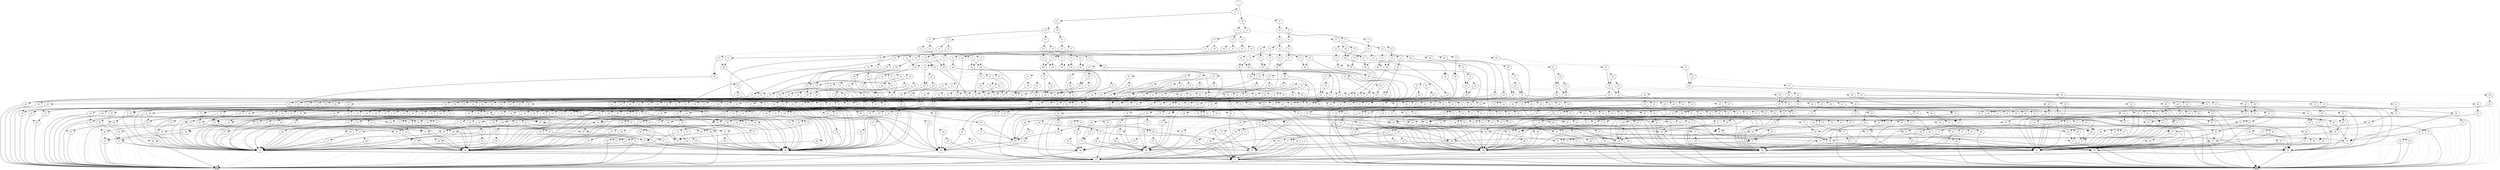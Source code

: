 digraph G {
0 [shape=box, label="0", style=filled, shape=box, height=0.3, width=0.3];
1 [shape=box, label="1", style=filled, shape=box, height=0.3, width=0.3];
24899 [label="7"];
24899 -> 24835 [style=dotted];
24899 -> 24898 [style=filled];
24835 [label="8"];
24835 -> 24718 [style=dotted];
24835 -> 24834 [style=filled];
24718 [label="9"];
24718 -> 24697 [style=dotted];
24718 -> 24717 [style=filled];
24697 [label="10"];
24697 -> 24649 [style=dotted];
24697 -> 24696 [style=filled];
24649 [label="11"];
24649 -> 24625 [style=dotted];
24649 -> 24648 [style=filled];
24625 [label="12"];
24625 -> 24613 [style=dotted];
24625 -> 24624 [style=filled];
24613 [label="13"];
24613 -> 24607 [style=dotted];
24613 -> 24612 [style=filled];
24607 [label="20"];
24607 -> 24606 [style=dotted];
24607 -> 24600 [style=filled];
24606 [label="21"];
24606 -> 24605 [style=dotted];
24606 -> 24604 [style=filled];
24605 [label="22"];
24605 -> 24600 [style=dotted];
24605 -> 24604 [style=filled];
24600 [label="23"];
24600 -> 14770 [style=dotted];
24600 -> 16323 [style=filled];
14770 [label="24"];
14770 -> 14769 [style=dotted];
14770 -> 7104 [style=filled];
14769 [label="25"];
14769 -> 14768 [style=dotted];
14769 -> 7104 [style=filled];
14768 [label="26"];
14768 -> 14767 [style=dotted];
14768 -> 7104 [style=filled];
14767 [label="27"];
14767 -> 14693 [style=dotted];
14767 -> 7104 [style=filled];
14693 [label="28"];
14693 -> 0 [style=dotted];
14693 -> 7104 [style=filled];
7104 [label="36"];
7104 -> 0 [style=dotted];
7104 -> 77 [style=filled];
77 [label="37"];
77 -> 1 [style=dotted];
77 -> 0 [style=filled];
16323 [label="24"];
16323 -> 16322 [style=dotted];
16323 -> 8288 [style=filled];
16322 [label="25"];
16322 -> 16321 [style=dotted];
16322 -> 8288 [style=filled];
16321 [label="26"];
16321 -> 16320 [style=dotted];
16321 -> 8288 [style=filled];
16320 [label="27"];
16320 -> 16319 [style=dotted];
16320 -> 8288 [style=filled];
16319 [label="28"];
16319 -> 8279 [style=dotted];
16319 -> 8288 [style=filled];
8279 [label="36"];
8279 -> 77 [style=dotted];
8279 -> 1 [style=filled];
8288 [label="36"];
8288 -> 77 [style=dotted];
8288 -> 76 [style=filled];
76 [label="37"];
76 -> 0 [style=dotted];
76 -> 1 [style=filled];
24604 [label="23"];
24604 -> 15121 [style=dotted];
24604 -> 24603 [style=filled];
15121 [label="24"];
15121 -> 15120 [style=dotted];
15121 -> 74 [style=filled];
15120 [label="25"];
15120 -> 15119 [style=dotted];
15120 -> 74 [style=filled];
15119 [label="26"];
15119 -> 14767 [style=dotted];
15119 -> 14773 [style=filled];
14773 [label="27"];
14773 -> 7104 [style=dotted];
14773 -> 74 [style=filled];
74 [label="36"];
74 -> 0 [style=dotted];
74 -> 1 [style=filled];
24603 [label="24"];
24603 -> 24602 [style=dotted];
24603 -> 1256 [style=filled];
24602 [label="25"];
24602 -> 24601 [style=dotted];
24602 -> 1256 [style=filled];
24601 [label="26"];
24601 -> 16320 [style=dotted];
24601 -> 19691 [style=filled];
19691 [label="27"];
19691 -> 8288 [style=dotted];
19691 -> 1256 [style=filled];
1256 [label="36"];
1256 -> 77 [style=dotted];
1256 -> 0 [style=filled];
24612 [label="20"];
24612 -> 24611 [style=dotted];
24612 -> 24608 [style=filled];
24611 [label="21"];
24611 -> 24610 [style=dotted];
24611 -> 24609 [style=filled];
24610 [label="22"];
24610 -> 24608 [style=dotted];
24610 -> 24609 [style=filled];
24608 [label="23"];
24608 -> 14792 [style=dotted];
24608 -> 15423 [style=filled];
14792 [label="24"];
14792 -> 14791 [style=dotted];
14792 -> 7104 [style=filled];
14791 [label="25"];
14791 -> 14790 [style=dotted];
14791 -> 7104 [style=filled];
14790 [label="26"];
14790 -> 14789 [style=dotted];
14790 -> 7104 [style=filled];
14789 [label="27"];
14789 -> 0 [style=dotted];
14789 -> 7104 [style=filled];
15423 [label="24"];
15423 -> 15422 [style=dotted];
15423 -> 7324 [style=filled];
15422 [label="25"];
15422 -> 15421 [style=dotted];
15422 -> 7324 [style=filled];
15421 [label="26"];
15421 -> 15420 [style=dotted];
15421 -> 7324 [style=filled];
15420 [label="27"];
15420 -> 1 [style=dotted];
15420 -> 7324 [style=filled];
7324 [label="36"];
7324 -> 1 [style=dotted];
7324 -> 76 [style=filled];
24609 [label="23"];
24609 -> 15111 [style=dotted];
24609 -> 15742 [style=filled];
15111 [label="24"];
15111 -> 15110 [style=dotted];
15111 -> 74 [style=filled];
15110 [label="25"];
15110 -> 15109 [style=dotted];
15110 -> 74 [style=filled];
15109 [label="26"];
15109 -> 14789 [style=dotted];
15109 -> 14773 [style=filled];
15742 [label="24"];
15742 -> 15741 [style=dotted];
15742 -> 75 [style=filled];
15741 [label="25"];
15741 -> 15740 [style=dotted];
15741 -> 75 [style=filled];
15740 [label="26"];
15740 -> 15420 [style=dotted];
15740 -> 15404 [style=filled];
15404 [label="27"];
15404 -> 7324 [style=dotted];
15404 -> 75 [style=filled];
75 [label="36"];
75 -> 1 [style=dotted];
75 -> 0 [style=filled];
24624 [label="13"];
24624 -> 24618 [style=dotted];
24624 -> 24623 [style=filled];
24618 [label="20"];
24618 -> 24617 [style=dotted];
24618 -> 24614 [style=filled];
24617 [label="21"];
24617 -> 24616 [style=dotted];
24617 -> 24615 [style=filled];
24616 [label="22"];
24616 -> 24614 [style=dotted];
24616 -> 24615 [style=filled];
24614 [label="23"];
24614 -> 15100 [style=dotted];
24614 -> 15731 [style=filled];
15100 [label="24"];
15100 -> 0 [style=dotted];
15100 -> 14941 [style=filled];
14941 [label="25"];
14941 -> 0 [style=dotted];
14941 -> 14848 [style=filled];
14848 [label="26"];
14848 -> 0 [style=dotted];
14848 -> 14789 [style=filled];
15731 [label="24"];
15731 -> 1 [style=dotted];
15731 -> 15572 [style=filled];
15572 [label="25"];
15572 -> 1 [style=dotted];
15572 -> 15479 [style=filled];
15479 [label="26"];
15479 -> 1 [style=dotted];
15479 -> 15420 [style=filled];
24615 [label="23"];
24615 -> 14808 [style=dotted];
24615 -> 15439 [style=filled];
14808 [label="24"];
14808 -> 12520 [style=dotted];
14808 -> 14807 [style=filled];
12520 [label="25"];
12520 -> 12519 [style=dotted];
12520 -> 1317 [style=filled];
12519 [label="26"];
12519 -> 0 [style=dotted];
12519 -> 12518 [style=filled];
12518 [label="27"];
12518 -> 0 [style=dotted];
12518 -> 1317 [style=filled];
1317 [label="36"];
1317 -> 0 [style=dotted];
1317 -> 76 [style=filled];
14807 [label="25"];
14807 -> 1317 [style=dotted];
14807 -> 14806 [style=filled];
14806 [label="26"];
14806 -> 1317 [style=dotted];
14806 -> 14805 [style=filled];
14805 [label="27"];
14805 -> 1317 [style=dotted];
14805 -> 74 [style=filled];
15439 [label="24"];
15439 -> 12529 [style=dotted];
15439 -> 15438 [style=filled];
12529 [label="25"];
12529 -> 12528 [style=dotted];
12529 -> 1340 [style=filled];
12528 [label="26"];
12528 -> 1 [style=dotted];
12528 -> 12527 [style=filled];
12527 [label="27"];
12527 -> 1 [style=dotted];
12527 -> 1340 [style=filled];
1340 [label="36"];
1340 -> 1 [style=dotted];
1340 -> 77 [style=filled];
15438 [label="25"];
15438 -> 1340 [style=dotted];
15438 -> 15437 [style=filled];
15437 [label="26"];
15437 -> 1340 [style=dotted];
15437 -> 15436 [style=filled];
15436 [label="27"];
15436 -> 1340 [style=dotted];
15436 -> 75 [style=filled];
24623 [label="20"];
24623 -> 24622 [style=dotted];
24623 -> 24619 [style=filled];
24622 [label="21"];
24622 -> 24621 [style=dotted];
24622 -> 24620 [style=filled];
24621 [label="22"];
24621 -> 24619 [style=dotted];
24621 -> 24620 [style=filled];
24619 [label="23"];
24619 -> 15092 [style=dotted];
24619 -> 15723 [style=filled];
15092 [label="24"];
15092 -> 0 [style=dotted];
15092 -> 14931 [style=filled];
14931 [label="25"];
14931 -> 0 [style=dotted];
14931 -> 14836 [style=filled];
14836 [label="26"];
14836 -> 0 [style=dotted];
14836 -> 14767 [style=filled];
15723 [label="24"];
15723 -> 1 [style=dotted];
15723 -> 15562 [style=filled];
15562 [label="25"];
15562 -> 1 [style=dotted];
15562 -> 15467 [style=filled];
15467 [label="26"];
15467 -> 1 [style=dotted];
15467 -> 15398 [style=filled];
15398 [label="27"];
15398 -> 14703 [style=dotted];
15398 -> 7324 [style=filled];
14703 [label="28"];
14703 -> 1 [style=dotted];
14703 -> 7324 [style=filled];
24620 [label="23"];
24620 -> 14823 [style=dotted];
24620 -> 15454 [style=filled];
14823 [label="24"];
14823 -> 12520 [style=dotted];
14823 -> 14822 [style=filled];
14822 [label="25"];
14822 -> 1317 [style=dotted];
14822 -> 14821 [style=filled];
14821 [label="26"];
14821 -> 1317 [style=dotted];
14821 -> 14820 [style=filled];
14820 [label="27"];
14820 -> 14819 [style=dotted];
14820 -> 74 [style=filled];
14819 [label="28"];
14819 -> 1317 [style=dotted];
14819 -> 74 [style=filled];
15454 [label="24"];
15454 -> 12529 [style=dotted];
15454 -> 15453 [style=filled];
15453 [label="25"];
15453 -> 1340 [style=dotted];
15453 -> 15452 [style=filled];
15452 [label="26"];
15452 -> 1340 [style=dotted];
15452 -> 15451 [style=filled];
15451 [label="27"];
15451 -> 15450 [style=dotted];
15451 -> 75 [style=filled];
15450 [label="28"];
15450 -> 1340 [style=dotted];
15450 -> 75 [style=filled];
24648 [label="12"];
24648 -> 24636 [style=dotted];
24648 -> 24647 [style=filled];
24636 [label="13"];
24636 -> 24630 [style=dotted];
24636 -> 24635 [style=filled];
24630 [label="20"];
24630 -> 24629 [style=dotted];
24630 -> 24626 [style=filled];
24629 [label="21"];
24629 -> 24628 [style=dotted];
24629 -> 24627 [style=filled];
24628 [label="22"];
24628 -> 24626 [style=dotted];
24628 -> 24627 [style=filled];
24626 [label="23"];
24626 -> 14838 [style=dotted];
24626 -> 15469 [style=filled];
14838 [label="24"];
14838 -> 14837 [style=dotted];
14838 -> 7104 [style=filled];
14837 [label="25"];
14837 -> 14836 [style=dotted];
14837 -> 7104 [style=filled];
15469 [label="24"];
15469 -> 15468 [style=dotted];
15469 -> 7324 [style=filled];
15468 [label="25"];
15468 -> 15467 [style=dotted];
15468 -> 7324 [style=filled];
24627 [label="23"];
24627 -> 15082 [style=dotted];
24627 -> 15713 [style=filled];
15082 [label="24"];
15082 -> 15081 [style=dotted];
15082 -> 74 [style=filled];
15081 [label="25"];
15081 -> 15080 [style=dotted];
15081 -> 74 [style=filled];
15080 [label="26"];
15080 -> 0 [style=dotted];
15080 -> 15079 [style=filled];
15079 [label="27"];
15079 -> 14693 [style=dotted];
15079 -> 74 [style=filled];
15713 [label="24"];
15713 -> 15712 [style=dotted];
15713 -> 75 [style=filled];
15712 [label="25"];
15712 -> 15711 [style=dotted];
15712 -> 75 [style=filled];
15711 [label="26"];
15711 -> 1 [style=dotted];
15711 -> 15710 [style=filled];
15710 [label="27"];
15710 -> 14703 [style=dotted];
15710 -> 75 [style=filled];
24635 [label="20"];
24635 -> 24634 [style=dotted];
24635 -> 24631 [style=filled];
24634 [label="21"];
24634 -> 24633 [style=dotted];
24634 -> 24632 [style=filled];
24633 [label="22"];
24633 -> 24631 [style=dotted];
24633 -> 24632 [style=filled];
24631 [label="23"];
24631 -> 14850 [style=dotted];
24631 -> 15481 [style=filled];
14850 [label="24"];
14850 -> 14849 [style=dotted];
14850 -> 7104 [style=filled];
14849 [label="25"];
14849 -> 14848 [style=dotted];
14849 -> 7104 [style=filled];
15481 [label="24"];
15481 -> 15480 [style=dotted];
15481 -> 7324 [style=filled];
15480 [label="25"];
15480 -> 15479 [style=dotted];
15480 -> 7324 [style=filled];
24632 [label="23"];
24632 -> 15071 [style=dotted];
24632 -> 15702 [style=filled];
15071 [label="24"];
15071 -> 15070 [style=dotted];
15071 -> 74 [style=filled];
15070 [label="25"];
15070 -> 15069 [style=dotted];
15070 -> 74 [style=filled];
15069 [label="26"];
15069 -> 0 [style=dotted];
15069 -> 15068 [style=filled];
15068 [label="27"];
15068 -> 0 [style=dotted];
15068 -> 74 [style=filled];
15702 [label="24"];
15702 -> 15701 [style=dotted];
15702 -> 75 [style=filled];
15701 [label="25"];
15701 -> 15700 [style=dotted];
15701 -> 75 [style=filled];
15700 [label="26"];
15700 -> 1 [style=dotted];
15700 -> 15699 [style=filled];
15699 [label="27"];
15699 -> 1 [style=dotted];
15699 -> 75 [style=filled];
24647 [label="13"];
24647 -> 24641 [style=dotted];
24647 -> 24646 [style=filled];
24641 [label="20"];
24641 -> 24640 [style=dotted];
24641 -> 24637 [style=filled];
24640 [label="21"];
24640 -> 24639 [style=dotted];
24640 -> 24638 [style=filled];
24639 [label="22"];
24639 -> 24637 [style=dotted];
24639 -> 24638 [style=filled];
24637 [label="23"];
24637 -> 15059 [style=dotted];
24637 -> 15690 [style=filled];
15059 [label="24"];
15059 -> 0 [style=dotted];
15059 -> 14898 [style=filled];
14898 [label="25"];
14898 -> 0 [style=dotted];
14898 -> 14790 [style=filled];
15690 [label="24"];
15690 -> 1 [style=dotted];
15690 -> 15529 [style=filled];
15529 [label="25"];
15529 -> 1 [style=dotted];
15529 -> 15421 [style=filled];
24638 [label="23"];
24638 -> 14863 [style=dotted];
24638 -> 15494 [style=filled];
14863 [label="24"];
14863 -> 12520 [style=dotted];
14863 -> 14862 [style=filled];
14862 [label="25"];
14862 -> 1317 [style=dotted];
14862 -> 14861 [style=filled];
14861 [label="26"];
14861 -> 14805 [style=dotted];
14861 -> 74 [style=filled];
15494 [label="24"];
15494 -> 12529 [style=dotted];
15494 -> 15493 [style=filled];
15493 [label="25"];
15493 -> 1340 [style=dotted];
15493 -> 15492 [style=filled];
15492 [label="26"];
15492 -> 15436 [style=dotted];
15492 -> 75 [style=filled];
24646 [label="20"];
24646 -> 24645 [style=dotted];
24646 -> 24642 [style=filled];
24645 [label="21"];
24645 -> 24644 [style=dotted];
24645 -> 24643 [style=filled];
24644 [label="22"];
24644 -> 24642 [style=dotted];
24644 -> 24643 [style=filled];
24642 [label="23"];
24642 -> 15051 [style=dotted];
24642 -> 15682 [style=filled];
15051 [label="24"];
15051 -> 0 [style=dotted];
15051 -> 14888 [style=filled];
14888 [label="25"];
14888 -> 0 [style=dotted];
14888 -> 14768 [style=filled];
15682 [label="24"];
15682 -> 1 [style=dotted];
15682 -> 15519 [style=filled];
15519 [label="25"];
15519 -> 1 [style=dotted];
15519 -> 15399 [style=filled];
15399 [label="26"];
15399 -> 15398 [style=dotted];
15399 -> 7324 [style=filled];
24643 [label="23"];
24643 -> 14875 [style=dotted];
24643 -> 15506 [style=filled];
14875 [label="24"];
14875 -> 12520 [style=dotted];
14875 -> 14874 [style=filled];
14874 [label="25"];
14874 -> 1317 [style=dotted];
14874 -> 14873 [style=filled];
14873 [label="26"];
14873 -> 14820 [style=dotted];
14873 -> 74 [style=filled];
15506 [label="24"];
15506 -> 12529 [style=dotted];
15506 -> 15505 [style=filled];
15505 [label="25"];
15505 -> 1340 [style=dotted];
15505 -> 15504 [style=filled];
15504 [label="26"];
15504 -> 15451 [style=dotted];
15504 -> 75 [style=filled];
24696 [label="11"];
24696 -> 24672 [style=dotted];
24696 -> 24695 [style=filled];
24672 [label="12"];
24672 -> 24660 [style=dotted];
24672 -> 24671 [style=filled];
24660 [label="13"];
24660 -> 24654 [style=dotted];
24660 -> 24659 [style=filled];
24654 [label="20"];
24654 -> 24653 [style=dotted];
24654 -> 24650 [style=filled];
24653 [label="21"];
24653 -> 24652 [style=dotted];
24653 -> 24651 [style=filled];
24652 [label="22"];
24652 -> 24650 [style=dotted];
24652 -> 24651 [style=filled];
24650 [label="23"];
24650 -> 14889 [style=dotted];
24650 -> 15520 [style=filled];
14889 [label="24"];
14889 -> 14888 [style=dotted];
14889 -> 7104 [style=filled];
15520 [label="24"];
15520 -> 15519 [style=dotted];
15520 -> 7324 [style=filled];
24651 [label="23"];
24651 -> 15040 [style=dotted];
24651 -> 15671 [style=filled];
15040 [label="24"];
15040 -> 15039 [style=dotted];
15040 -> 74 [style=filled];
15039 [label="25"];
15039 -> 12519 [style=dotted];
15039 -> 14873 [style=filled];
15671 [label="24"];
15671 -> 15670 [style=dotted];
15671 -> 75 [style=filled];
15670 [label="25"];
15670 -> 12528 [style=dotted];
15670 -> 15504 [style=filled];
24659 [label="20"];
24659 -> 24658 [style=dotted];
24659 -> 24655 [style=filled];
24658 [label="21"];
24658 -> 24657 [style=dotted];
24658 -> 24656 [style=filled];
24657 [label="22"];
24657 -> 24655 [style=dotted];
24657 -> 24656 [style=filled];
24655 [label="23"];
24655 -> 14899 [style=dotted];
24655 -> 15530 [style=filled];
14899 [label="24"];
14899 -> 14898 [style=dotted];
14899 -> 7104 [style=filled];
15530 [label="24"];
15530 -> 15529 [style=dotted];
15530 -> 7324 [style=filled];
24656 [label="23"];
24656 -> 15031 [style=dotted];
24656 -> 15662 [style=filled];
15031 [label="24"];
15031 -> 15030 [style=dotted];
15031 -> 74 [style=filled];
15030 [label="25"];
15030 -> 12519 [style=dotted];
15030 -> 14861 [style=filled];
15662 [label="24"];
15662 -> 15661 [style=dotted];
15662 -> 75 [style=filled];
15661 [label="25"];
15661 -> 12528 [style=dotted];
15661 -> 15492 [style=filled];
24671 [label="13"];
24671 -> 24665 [style=dotted];
24671 -> 24670 [style=filled];
24665 [label="20"];
24665 -> 24664 [style=dotted];
24665 -> 24661 [style=filled];
24664 [label="21"];
24664 -> 24663 [style=dotted];
24664 -> 24662 [style=filled];
24663 [label="22"];
24663 -> 24661 [style=dotted];
24663 -> 24662 [style=filled];
24661 [label="23"];
24661 -> 15021 [style=dotted];
24661 -> 15652 [style=filled];
15021 [label="24"];
15021 -> 0 [style=dotted];
15021 -> 14849 [style=filled];
15652 [label="24"];
15652 -> 1 [style=dotted];
15652 -> 15480 [style=filled];
24662 [label="23"];
24662 -> 14910 [style=dotted];
24662 -> 15541 [style=filled];
14910 [label="24"];
14910 -> 12520 [style=dotted];
14910 -> 14909 [style=filled];
14909 [label="25"];
14909 -> 14806 [style=dotted];
14909 -> 74 [style=filled];
15541 [label="24"];
15541 -> 12529 [style=dotted];
15541 -> 15540 [style=filled];
15540 [label="25"];
15540 -> 15437 [style=dotted];
15540 -> 75 [style=filled];
24670 [label="20"];
24670 -> 24669 [style=dotted];
24670 -> 24666 [style=filled];
24669 [label="21"];
24669 -> 24668 [style=dotted];
24669 -> 24667 [style=filled];
24668 [label="22"];
24668 -> 24666 [style=dotted];
24668 -> 24667 [style=filled];
24666 [label="23"];
24666 -> 15013 [style=dotted];
24666 -> 15644 [style=filled];
15013 [label="24"];
15013 -> 0 [style=dotted];
15013 -> 14837 [style=filled];
15644 [label="24"];
15644 -> 1 [style=dotted];
15644 -> 15468 [style=filled];
24667 [label="23"];
24667 -> 14920 [style=dotted];
24667 -> 15551 [style=filled];
14920 [label="24"];
14920 -> 12520 [style=dotted];
14920 -> 14919 [style=filled];
14919 [label="25"];
14919 -> 14821 [style=dotted];
14919 -> 74 [style=filled];
15551 [label="24"];
15551 -> 12529 [style=dotted];
15551 -> 15550 [style=filled];
15550 [label="25"];
15550 -> 15452 [style=dotted];
15550 -> 75 [style=filled];
24695 [label="12"];
24695 -> 24683 [style=dotted];
24695 -> 24694 [style=filled];
24683 [label="13"];
24683 -> 24677 [style=dotted];
24683 -> 24682 [style=filled];
24677 [label="20"];
24677 -> 24676 [style=dotted];
24677 -> 24673 [style=filled];
24676 [label="21"];
24676 -> 24675 [style=dotted];
24676 -> 24674 [style=filled];
24675 [label="22"];
24675 -> 24673 [style=dotted];
24675 -> 24674 [style=filled];
24673 [label="23"];
24673 -> 14932 [style=dotted];
24673 -> 15563 [style=filled];
14932 [label="24"];
14932 -> 14931 [style=dotted];
14932 -> 7104 [style=filled];
15563 [label="24"];
15563 -> 15562 [style=dotted];
15563 -> 7324 [style=filled];
24674 [label="23"];
24674 -> 15003 [style=dotted];
24674 -> 15634 [style=filled];
15003 [label="24"];
15003 -> 15002 [style=dotted];
15003 -> 74 [style=filled];
15002 [label="25"];
15002 -> 12519 [style=dotted];
15002 -> 14821 [style=filled];
15634 [label="24"];
15634 -> 15633 [style=dotted];
15634 -> 75 [style=filled];
15633 [label="25"];
15633 -> 12528 [style=dotted];
15633 -> 15452 [style=filled];
24682 [label="20"];
24682 -> 24681 [style=dotted];
24682 -> 24678 [style=filled];
24681 [label="21"];
24681 -> 24680 [style=dotted];
24681 -> 24679 [style=filled];
24680 [label="22"];
24680 -> 24678 [style=dotted];
24680 -> 24679 [style=filled];
24678 [label="23"];
24678 -> 14942 [style=dotted];
24678 -> 15573 [style=filled];
14942 [label="24"];
14942 -> 14941 [style=dotted];
14942 -> 7104 [style=filled];
15573 [label="24"];
15573 -> 15572 [style=dotted];
15573 -> 7324 [style=filled];
24679 [label="23"];
24679 -> 14994 [style=dotted];
24679 -> 15625 [style=filled];
14994 [label="24"];
14994 -> 14993 [style=dotted];
14994 -> 74 [style=filled];
14993 [label="25"];
14993 -> 12519 [style=dotted];
14993 -> 14806 [style=filled];
15625 [label="24"];
15625 -> 15624 [style=dotted];
15625 -> 75 [style=filled];
15624 [label="25"];
15624 -> 12528 [style=dotted];
15624 -> 15437 [style=filled];
24694 [label="13"];
24694 -> 24688 [style=dotted];
24694 -> 24693 [style=filled];
24688 [label="20"];
24688 -> 24687 [style=dotted];
24688 -> 24684 [style=filled];
24687 [label="21"];
24687 -> 24686 [style=dotted];
24687 -> 24685 [style=filled];
24686 [label="22"];
24686 -> 24684 [style=dotted];
24686 -> 24685 [style=filled];
24684 [label="23"];
24684 -> 14984 [style=dotted];
24684 -> 15615 [style=filled];
14984 [label="24"];
14984 -> 0 [style=dotted];
14984 -> 14791 [style=filled];
15615 [label="24"];
15615 -> 1 [style=dotted];
15615 -> 15422 [style=filled];
24685 [label="23"];
24685 -> 14953 [style=dotted];
24685 -> 15584 [style=filled];
14953 [label="24"];
14953 -> 12520 [style=dotted];
14953 -> 14952 [style=filled];
14952 [label="25"];
14952 -> 14861 [style=dotted];
14952 -> 74 [style=filled];
15584 [label="24"];
15584 -> 12529 [style=dotted];
15584 -> 15583 [style=filled];
15583 [label="25"];
15583 -> 15492 [style=dotted];
15583 -> 75 [style=filled];
24693 [label="20"];
24693 -> 24692 [style=dotted];
24693 -> 24689 [style=filled];
24692 [label="21"];
24692 -> 24691 [style=dotted];
24692 -> 24690 [style=filled];
24691 [label="22"];
24691 -> 24689 [style=dotted];
24691 -> 24690 [style=filled];
24689 [label="23"];
24689 -> 14976 [style=dotted];
24689 -> 15607 [style=filled];
14976 [label="24"];
14976 -> 0 [style=dotted];
14976 -> 14769 [style=filled];
15607 [label="24"];
15607 -> 1 [style=dotted];
15607 -> 15400 [style=filled];
15400 [label="25"];
15400 -> 15399 [style=dotted];
15400 -> 7324 [style=filled];
24690 [label="23"];
24690 -> 14963 [style=dotted];
24690 -> 15594 [style=filled];
14963 [label="24"];
14963 -> 12520 [style=dotted];
14963 -> 14962 [style=filled];
14962 [label="25"];
14962 -> 14873 [style=dotted];
14962 -> 74 [style=filled];
15594 [label="24"];
15594 -> 12529 [style=dotted];
15594 -> 15593 [style=filled];
15593 [label="25"];
15593 -> 15504 [style=dotted];
15593 -> 75 [style=filled];
24717 [label="10"];
24717 -> 24704 [style=dotted];
24717 -> 24716 [style=filled];
24704 [label="11"];
24704 -> 24700 [style=dotted];
24704 -> 24703 [style=filled];
24700 [label="12"];
24700 -> 24698 [style=dotted];
24700 -> 24699 [style=filled];
24698 [label="13"];
24698 -> 24693 [style=dotted];
24698 -> 24688 [style=filled];
24699 [label="13"];
24699 -> 24682 [style=dotted];
24699 -> 24677 [style=filled];
24703 [label="12"];
24703 -> 24701 [style=dotted];
24703 -> 24702 [style=filled];
24701 [label="13"];
24701 -> 24670 [style=dotted];
24701 -> 24665 [style=filled];
24702 [label="13"];
24702 -> 24659 [style=dotted];
24702 -> 24654 [style=filled];
24716 [label="11"];
24716 -> 24707 [style=dotted];
24716 -> 24715 [style=filled];
24707 [label="12"];
24707 -> 24705 [style=dotted];
24707 -> 24706 [style=filled];
24705 [label="13"];
24705 -> 24646 [style=dotted];
24705 -> 24641 [style=filled];
24706 [label="13"];
24706 -> 24635 [style=dotted];
24706 -> 24630 [style=filled];
24715 [label="12"];
24715 -> 24708 [style=dotted];
24715 -> 24714 [style=filled];
24708 [label="13"];
24708 -> 24623 [style=dotted];
24708 -> 24618 [style=filled];
24714 [label="13"];
24714 -> 24612 [style=dotted];
24714 -> 24713 [style=filled];
24713 [label="20"];
24713 -> 24712 [style=dotted];
24713 -> 24709 [style=filled];
24712 [label="21"];
24712 -> 24711 [style=dotted];
24712 -> 24710 [style=filled];
24711 [label="22"];
24711 -> 24709 [style=dotted];
24711 -> 24710 [style=filled];
24709 [label="23"];
24709 -> 14770 [style=dotted];
24709 -> 15401 [style=filled];
15401 [label="24"];
15401 -> 15400 [style=dotted];
15401 -> 7324 [style=filled];
24710 [label="23"];
24710 -> 15121 [style=dotted];
24710 -> 15752 [style=filled];
15752 [label="24"];
15752 -> 15751 [style=dotted];
15752 -> 75 [style=filled];
15751 [label="25"];
15751 -> 15750 [style=dotted];
15751 -> 75 [style=filled];
15750 [label="26"];
15750 -> 15398 [style=dotted];
15750 -> 15404 [style=filled];
24834 [label="9"];
24834 -> 24813 [style=dotted];
24834 -> 24833 [style=filled];
24813 [label="10"];
24813 -> 24765 [style=dotted];
24813 -> 24812 [style=filled];
24765 [label="11"];
24765 -> 24741 [style=dotted];
24765 -> 24764 [style=filled];
24741 [label="12"];
24741 -> 24729 [style=dotted];
24741 -> 24740 [style=filled];
24729 [label="13"];
24729 -> 24723 [style=dotted];
24729 -> 24728 [style=filled];
24723 [label="20"];
24723 -> 24722 [style=dotted];
24723 -> 24719 [style=filled];
24722 [label="21"];
24722 -> 24721 [style=dotted];
24722 -> 24720 [style=filled];
24721 [label="22"];
24721 -> 24719 [style=dotted];
24721 -> 24720 [style=filled];
24719 [label="23"];
24719 -> 14784 [style=dotted];
24719 -> 15415 [style=filled];
14784 [label="24"];
14784 -> 14783 [style=dotted];
14784 -> 0 [style=filled];
14783 [label="25"];
14783 -> 14782 [style=dotted];
14783 -> 0 [style=filled];
14782 [label="26"];
14782 -> 14781 [style=dotted];
14782 -> 0 [style=filled];
14781 [label="27"];
14781 -> 14780 [style=dotted];
14781 -> 0 [style=filled];
14780 [label="28"];
14780 -> 7104 [style=dotted];
14780 -> 0 [style=filled];
15415 [label="24"];
15415 -> 15414 [style=dotted];
15415 -> 1 [style=filled];
15414 [label="25"];
15414 -> 15413 [style=dotted];
15414 -> 1 [style=filled];
15413 [label="26"];
15413 -> 15412 [style=dotted];
15413 -> 1 [style=filled];
15412 [label="27"];
15412 -> 15411 [style=dotted];
15412 -> 1 [style=filled];
15411 [label="28"];
15411 -> 7324 [style=dotted];
15411 -> 1 [style=filled];
24720 [label="23"];
24720 -> 23167 [style=dotted];
24720 -> 23396 [style=filled];
23167 [label="24"];
23167 -> 23166 [style=dotted];
23167 -> 1317 [style=filled];
23166 [label="25"];
23166 -> 23165 [style=dotted];
23166 -> 1317 [style=filled];
23165 [label="26"];
23165 -> 14781 [style=dotted];
23165 -> 12518 [style=filled];
23396 [label="24"];
23396 -> 23395 [style=dotted];
23396 -> 1340 [style=filled];
23395 [label="25"];
23395 -> 23394 [style=dotted];
23395 -> 1340 [style=filled];
23394 [label="26"];
23394 -> 15412 [style=dotted];
23394 -> 12527 [style=filled];
24728 [label="20"];
24728 -> 24727 [style=dotted];
24728 -> 24724 [style=filled];
24727 [label="21"];
24727 -> 24726 [style=dotted];
24727 -> 24725 [style=filled];
24726 [label="22"];
24726 -> 24724 [style=dotted];
24726 -> 24725 [style=filled];
24724 [label="23"];
24724 -> 14799 [style=dotted];
24724 -> 15430 [style=filled];
14799 [label="24"];
14799 -> 14798 [style=dotted];
14799 -> 0 [style=filled];
14798 [label="25"];
14798 -> 14797 [style=dotted];
14798 -> 0 [style=filled];
14797 [label="26"];
14797 -> 14796 [style=dotted];
14797 -> 0 [style=filled];
14796 [label="27"];
14796 -> 7104 [style=dotted];
14796 -> 0 [style=filled];
15430 [label="24"];
15430 -> 15429 [style=dotted];
15430 -> 1 [style=filled];
15429 [label="25"];
15429 -> 15428 [style=dotted];
15429 -> 1 [style=filled];
15428 [label="26"];
15428 -> 15427 [style=dotted];
15428 -> 1 [style=filled];
15427 [label="27"];
15427 -> 7324 [style=dotted];
15427 -> 1 [style=filled];
24725 [label="23"];
24725 -> 23174 [style=dotted];
24725 -> 23403 [style=filled];
23174 [label="24"];
23174 -> 23173 [style=dotted];
23174 -> 1317 [style=filled];
23173 [label="25"];
23173 -> 23172 [style=dotted];
23173 -> 1317 [style=filled];
23172 [label="26"];
23172 -> 14796 [style=dotted];
23172 -> 12518 [style=filled];
23403 [label="24"];
23403 -> 23402 [style=dotted];
23403 -> 1340 [style=filled];
23402 [label="25"];
23402 -> 23401 [style=dotted];
23402 -> 1340 [style=filled];
23401 [label="26"];
23401 -> 15427 [style=dotted];
23401 -> 12527 [style=filled];
24740 [label="13"];
24740 -> 24734 [style=dotted];
24740 -> 24739 [style=filled];
24734 [label="20"];
24734 -> 24733 [style=dotted];
24734 -> 24730 [style=filled];
24733 [label="21"];
24733 -> 24732 [style=dotted];
24733 -> 24731 [style=filled];
24732 [label="22"];
24732 -> 24730 [style=dotted];
24732 -> 24731 [style=filled];
24730 [label="23"];
24730 -> 14814 [style=dotted];
24730 -> 15445 [style=filled];
14814 [label="24"];
14814 -> 7104 [style=dotted];
14814 -> 14813 [style=filled];
14813 [label="25"];
14813 -> 7104 [style=dotted];
14813 -> 14812 [style=filled];
14812 [label="26"];
14812 -> 7104 [style=dotted];
14812 -> 14796 [style=filled];
15445 [label="24"];
15445 -> 7324 [style=dotted];
15445 -> 15444 [style=filled];
15444 [label="25"];
15444 -> 7324 [style=dotted];
15444 -> 15443 [style=filled];
15443 [label="26"];
15443 -> 7324 [style=dotted];
15443 -> 15427 [style=filled];
24731 [label="23"];
24731 -> 23178 [style=dotted];
24731 -> 23407 [style=filled];
23178 [label="24"];
23178 -> 14775 [style=dotted];
23178 -> 18355 [style=filled];
14775 [label="25"];
14775 -> 14774 [style=dotted];
14775 -> 74 [style=filled];
14774 [label="26"];
14774 -> 7104 [style=dotted];
14774 -> 14773 [style=filled];
18355 [label="25"];
18355 -> 74 [style=dotted];
18355 -> 18291 [style=filled];
18291 [label="26"];
18291 -> 74 [style=dotted];
18291 -> 18254 [style=filled];
18254 [label="27"];
18254 -> 74 [style=dotted];
18254 -> 1317 [style=filled];
23407 [label="24"];
23407 -> 15406 [style=dotted];
23407 -> 18894 [style=filled];
15406 [label="25"];
15406 -> 15405 [style=dotted];
15406 -> 75 [style=filled];
15405 [label="26"];
15405 -> 7324 [style=dotted];
15405 -> 15404 [style=filled];
18894 [label="25"];
18894 -> 75 [style=dotted];
18894 -> 18830 [style=filled];
18830 [label="26"];
18830 -> 75 [style=dotted];
18830 -> 18793 [style=filled];
18793 [label="27"];
18793 -> 75 [style=dotted];
18793 -> 1340 [style=filled];
24739 [label="20"];
24739 -> 24738 [style=dotted];
24739 -> 24735 [style=filled];
24738 [label="21"];
24738 -> 24737 [style=dotted];
24738 -> 24736 [style=filled];
24737 [label="22"];
24737 -> 24735 [style=dotted];
24737 -> 24736 [style=filled];
24735 [label="23"];
24735 -> 14829 [style=dotted];
24735 -> 15460 [style=filled];
14829 [label="24"];
14829 -> 7104 [style=dotted];
14829 -> 14828 [style=filled];
14828 [label="25"];
14828 -> 7104 [style=dotted];
14828 -> 14827 [style=filled];
14827 [label="26"];
14827 -> 7104 [style=dotted];
14827 -> 14781 [style=filled];
15460 [label="24"];
15460 -> 7324 [style=dotted];
15460 -> 15459 [style=filled];
15459 [label="25"];
15459 -> 7324 [style=dotted];
15459 -> 15458 [style=filled];
15458 [label="26"];
15458 -> 7324 [style=dotted];
15458 -> 15412 [style=filled];
24736 [label="23"];
24736 -> 23181 [style=dotted];
24736 -> 23410 [style=filled];
23181 [label="24"];
23181 -> 14775 [style=dotted];
23181 -> 18347 [style=filled];
18347 [label="25"];
18347 -> 74 [style=dotted];
18347 -> 18282 [style=filled];
18282 [label="26"];
18282 -> 74 [style=dotted];
18282 -> 18244 [style=filled];
18244 [label="27"];
18244 -> 18243 [style=dotted];
18244 -> 1317 [style=filled];
18243 [label="28"];
18243 -> 74 [style=dotted];
18243 -> 1317 [style=filled];
23410 [label="24"];
23410 -> 15406 [style=dotted];
23410 -> 18886 [style=filled];
18886 [label="25"];
18886 -> 75 [style=dotted];
18886 -> 18821 [style=filled];
18821 [label="26"];
18821 -> 75 [style=dotted];
18821 -> 18783 [style=filled];
18783 [label="27"];
18783 -> 18782 [style=dotted];
18783 -> 1340 [style=filled];
18782 [label="28"];
18782 -> 75 [style=dotted];
18782 -> 1340 [style=filled];
24764 [label="12"];
24764 -> 24752 [style=dotted];
24764 -> 24763 [style=filled];
24752 [label="13"];
24752 -> 24746 [style=dotted];
24752 -> 24751 [style=filled];
24746 [label="20"];
24746 -> 24745 [style=dotted];
24746 -> 24742 [style=filled];
24745 [label="21"];
24745 -> 24744 [style=dotted];
24745 -> 24743 [style=filled];
24744 [label="22"];
24744 -> 24742 [style=dotted];
24744 -> 24743 [style=filled];
24742 [label="23"];
24742 -> 14843 [style=dotted];
24742 -> 15474 [style=filled];
14843 [label="24"];
14843 -> 14842 [style=dotted];
14843 -> 0 [style=filled];
14842 [label="25"];
14842 -> 14827 [style=dotted];
14842 -> 0 [style=filled];
15474 [label="24"];
15474 -> 15473 [style=dotted];
15474 -> 1 [style=filled];
15473 [label="25"];
15473 -> 15458 [style=dotted];
15473 -> 1 [style=filled];
24743 [label="23"];
24743 -> 23192 [style=dotted];
24743 -> 23421 [style=filled];
23192 [label="24"];
23192 -> 23191 [style=dotted];
23192 -> 1317 [style=filled];
23191 [label="25"];
23191 -> 23190 [style=dotted];
23191 -> 1317 [style=filled];
23190 [label="26"];
23190 -> 7104 [style=dotted];
23190 -> 23189 [style=filled];
23189 [label="27"];
23189 -> 14780 [style=dotted];
23189 -> 1317 [style=filled];
23421 [label="24"];
23421 -> 23420 [style=dotted];
23421 -> 1340 [style=filled];
23420 [label="25"];
23420 -> 23419 [style=dotted];
23420 -> 1340 [style=filled];
23419 [label="26"];
23419 -> 7324 [style=dotted];
23419 -> 23418 [style=filled];
23418 [label="27"];
23418 -> 15411 [style=dotted];
23418 -> 1340 [style=filled];
24751 [label="20"];
24751 -> 24750 [style=dotted];
24751 -> 24747 [style=filled];
24750 [label="21"];
24750 -> 24749 [style=dotted];
24750 -> 24748 [style=filled];
24749 [label="22"];
24749 -> 24747 [style=dotted];
24749 -> 24748 [style=filled];
24747 [label="23"];
24747 -> 14855 [style=dotted];
24747 -> 15486 [style=filled];
14855 [label="24"];
14855 -> 14854 [style=dotted];
14855 -> 0 [style=filled];
14854 [label="25"];
14854 -> 14812 [style=dotted];
14854 -> 0 [style=filled];
15486 [label="24"];
15486 -> 15485 [style=dotted];
15486 -> 1 [style=filled];
15485 [label="25"];
15485 -> 15443 [style=dotted];
15485 -> 1 [style=filled];
24748 [label="23"];
24748 -> 23201 [style=dotted];
24748 -> 23430 [style=filled];
23201 [label="24"];
23201 -> 23200 [style=dotted];
23201 -> 1317 [style=filled];
23200 [label="25"];
23200 -> 23199 [style=dotted];
23200 -> 1317 [style=filled];
23199 [label="26"];
23199 -> 7104 [style=dotted];
23199 -> 23198 [style=filled];
23198 [label="27"];
23198 -> 7104 [style=dotted];
23198 -> 1317 [style=filled];
23430 [label="24"];
23430 -> 23429 [style=dotted];
23430 -> 1340 [style=filled];
23429 [label="25"];
23429 -> 23428 [style=dotted];
23429 -> 1340 [style=filled];
23428 [label="26"];
23428 -> 7324 [style=dotted];
23428 -> 23427 [style=filled];
23427 [label="27"];
23427 -> 7324 [style=dotted];
23427 -> 1340 [style=filled];
24763 [label="13"];
24763 -> 24757 [style=dotted];
24763 -> 24762 [style=filled];
24757 [label="20"];
24757 -> 24756 [style=dotted];
24757 -> 24753 [style=filled];
24756 [label="21"];
24756 -> 24755 [style=dotted];
24756 -> 24754 [style=filled];
24755 [label="22"];
24755 -> 24753 [style=dotted];
24755 -> 24754 [style=filled];
24753 [label="23"];
24753 -> 14868 [style=dotted];
24753 -> 15499 [style=filled];
14868 [label="24"];
14868 -> 7104 [style=dotted];
14868 -> 14867 [style=filled];
14867 [label="25"];
14867 -> 7104 [style=dotted];
14867 -> 14797 [style=filled];
15499 [label="24"];
15499 -> 7324 [style=dotted];
15499 -> 15498 [style=filled];
15498 [label="25"];
15498 -> 7324 [style=dotted];
15498 -> 15428 [style=filled];
24754 [label="23"];
24754 -> 23205 [style=dotted];
24754 -> 23434 [style=filled];
23205 [label="24"];
23205 -> 14775 [style=dotted];
23205 -> 18324 [style=filled];
18324 [label="25"];
18324 -> 74 [style=dotted];
18324 -> 18255 [style=filled];
18255 [label="26"];
18255 -> 18254 [style=dotted];
18255 -> 1317 [style=filled];
23434 [label="24"];
23434 -> 15406 [style=dotted];
23434 -> 18863 [style=filled];
18863 [label="25"];
18863 -> 75 [style=dotted];
18863 -> 18794 [style=filled];
18794 [label="26"];
18794 -> 18793 [style=dotted];
18794 -> 1340 [style=filled];
24762 [label="20"];
24762 -> 24761 [style=dotted];
24762 -> 24758 [style=filled];
24761 [label="21"];
24761 -> 24760 [style=dotted];
24761 -> 24759 [style=filled];
24760 [label="22"];
24760 -> 24758 [style=dotted];
24760 -> 24759 [style=filled];
24758 [label="23"];
24758 -> 14880 [style=dotted];
24758 -> 15511 [style=filled];
14880 [label="24"];
14880 -> 7104 [style=dotted];
14880 -> 14879 [style=filled];
14879 [label="25"];
14879 -> 7104 [style=dotted];
14879 -> 14782 [style=filled];
15511 [label="24"];
15511 -> 7324 [style=dotted];
15511 -> 15510 [style=filled];
15510 [label="25"];
15510 -> 7324 [style=dotted];
15510 -> 15413 [style=filled];
24759 [label="23"];
24759 -> 23208 [style=dotted];
24759 -> 23437 [style=filled];
23208 [label="24"];
23208 -> 14775 [style=dotted];
23208 -> 18316 [style=filled];
18316 [label="25"];
18316 -> 74 [style=dotted];
18316 -> 18245 [style=filled];
18245 [label="26"];
18245 -> 18244 [style=dotted];
18245 -> 1317 [style=filled];
23437 [label="24"];
23437 -> 15406 [style=dotted];
23437 -> 18855 [style=filled];
18855 [label="25"];
18855 -> 75 [style=dotted];
18855 -> 18784 [style=filled];
18784 [label="26"];
18784 -> 18783 [style=dotted];
18784 -> 1340 [style=filled];
24812 [label="11"];
24812 -> 24788 [style=dotted];
24812 -> 24811 [style=filled];
24788 [label="12"];
24788 -> 24776 [style=dotted];
24788 -> 24787 [style=filled];
24776 [label="13"];
24776 -> 24770 [style=dotted];
24776 -> 24775 [style=filled];
24770 [label="20"];
24770 -> 24769 [style=dotted];
24770 -> 24766 [style=filled];
24769 [label="21"];
24769 -> 24768 [style=dotted];
24769 -> 24767 [style=filled];
24768 [label="22"];
24768 -> 24766 [style=dotted];
24768 -> 24767 [style=filled];
24766 [label="23"];
24766 -> 14893 [style=dotted];
24766 -> 15524 [style=filled];
14893 [label="24"];
14893 -> 14879 [style=dotted];
14893 -> 0 [style=filled];
15524 [label="24"];
15524 -> 15510 [style=dotted];
15524 -> 1 [style=filled];
24767 [label="23"];
24767 -> 23216 [style=dotted];
24767 -> 23445 [style=filled];
23216 [label="24"];
23216 -> 23215 [style=dotted];
23216 -> 1317 [style=filled];
23215 [label="25"];
23215 -> 14774 [style=dotted];
23215 -> 18245 [style=filled];
23445 [label="24"];
23445 -> 23444 [style=dotted];
23445 -> 1340 [style=filled];
23444 [label="25"];
23444 -> 15405 [style=dotted];
23444 -> 18784 [style=filled];
24775 [label="20"];
24775 -> 24774 [style=dotted];
24775 -> 24771 [style=filled];
24774 [label="21"];
24774 -> 24773 [style=dotted];
24774 -> 24772 [style=filled];
24773 [label="22"];
24773 -> 24771 [style=dotted];
24773 -> 24772 [style=filled];
24771 [label="23"];
24771 -> 14903 [style=dotted];
24771 -> 15534 [style=filled];
14903 [label="24"];
14903 -> 14867 [style=dotted];
14903 -> 0 [style=filled];
15534 [label="24"];
15534 -> 15498 [style=dotted];
15534 -> 1 [style=filled];
24772 [label="23"];
24772 -> 23221 [style=dotted];
24772 -> 23450 [style=filled];
23221 [label="24"];
23221 -> 23220 [style=dotted];
23221 -> 1317 [style=filled];
23220 [label="25"];
23220 -> 14774 [style=dotted];
23220 -> 18255 [style=filled];
23450 [label="24"];
23450 -> 23449 [style=dotted];
23450 -> 1340 [style=filled];
23449 [label="25"];
23449 -> 15405 [style=dotted];
23449 -> 18794 [style=filled];
24787 [label="13"];
24787 -> 24781 [style=dotted];
24787 -> 24786 [style=filled];
24781 [label="20"];
24781 -> 24780 [style=dotted];
24781 -> 24777 [style=filled];
24780 [label="21"];
24780 -> 24779 [style=dotted];
24780 -> 24778 [style=filled];
24779 [label="22"];
24779 -> 24777 [style=dotted];
24779 -> 24778 [style=filled];
24777 [label="23"];
24777 -> 14914 [style=dotted];
24777 -> 15545 [style=filled];
14914 [label="24"];
14914 -> 7104 [style=dotted];
14914 -> 14854 [style=filled];
15545 [label="24"];
15545 -> 7324 [style=dotted];
15545 -> 15485 [style=filled];
24778 [label="23"];
24778 -> 23225 [style=dotted];
24778 -> 23454 [style=filled];
23225 [label="24"];
23225 -> 14775 [style=dotted];
23225 -> 18292 [style=filled];
18292 [label="25"];
18292 -> 18291 [style=dotted];
18292 -> 1317 [style=filled];
23454 [label="24"];
23454 -> 15406 [style=dotted];
23454 -> 18831 [style=filled];
18831 [label="25"];
18831 -> 18830 [style=dotted];
18831 -> 1340 [style=filled];
24786 [label="20"];
24786 -> 24785 [style=dotted];
24786 -> 24782 [style=filled];
24785 [label="21"];
24785 -> 24784 [style=dotted];
24785 -> 24783 [style=filled];
24784 [label="22"];
24784 -> 24782 [style=dotted];
24784 -> 24783 [style=filled];
24782 [label="23"];
24782 -> 14924 [style=dotted];
24782 -> 15555 [style=filled];
14924 [label="24"];
14924 -> 7104 [style=dotted];
14924 -> 14842 [style=filled];
15555 [label="24"];
15555 -> 7324 [style=dotted];
15555 -> 15473 [style=filled];
24783 [label="23"];
24783 -> 23228 [style=dotted];
24783 -> 23457 [style=filled];
23228 [label="24"];
23228 -> 14775 [style=dotted];
23228 -> 18283 [style=filled];
18283 [label="25"];
18283 -> 18282 [style=dotted];
18283 -> 1317 [style=filled];
23457 [label="24"];
23457 -> 15406 [style=dotted];
23457 -> 18822 [style=filled];
18822 [label="25"];
18822 -> 18821 [style=dotted];
18822 -> 1340 [style=filled];
24811 [label="12"];
24811 -> 24799 [style=dotted];
24811 -> 24810 [style=filled];
24799 [label="13"];
24799 -> 24793 [style=dotted];
24799 -> 24798 [style=filled];
24793 [label="20"];
24793 -> 24792 [style=dotted];
24793 -> 24789 [style=filled];
24792 [label="21"];
24792 -> 24791 [style=dotted];
24792 -> 24790 [style=filled];
24791 [label="22"];
24791 -> 24789 [style=dotted];
24791 -> 24790 [style=filled];
24789 [label="23"];
24789 -> 14936 [style=dotted];
24789 -> 15567 [style=filled];
14936 [label="24"];
14936 -> 14828 [style=dotted];
14936 -> 0 [style=filled];
15567 [label="24"];
15567 -> 15459 [style=dotted];
15567 -> 1 [style=filled];
24790 [label="23"];
24790 -> 23235 [style=dotted];
24790 -> 23464 [style=filled];
23235 [label="24"];
23235 -> 23234 [style=dotted];
23235 -> 1317 [style=filled];
23234 [label="25"];
23234 -> 14774 [style=dotted];
23234 -> 18282 [style=filled];
23464 [label="24"];
23464 -> 23463 [style=dotted];
23464 -> 1340 [style=filled];
23463 [label="25"];
23463 -> 15405 [style=dotted];
23463 -> 18821 [style=filled];
24798 [label="20"];
24798 -> 24797 [style=dotted];
24798 -> 24794 [style=filled];
24797 [label="21"];
24797 -> 24796 [style=dotted];
24797 -> 24795 [style=filled];
24796 [label="22"];
24796 -> 24794 [style=dotted];
24796 -> 24795 [style=filled];
24794 [label="23"];
24794 -> 14946 [style=dotted];
24794 -> 15577 [style=filled];
14946 [label="24"];
14946 -> 14813 [style=dotted];
14946 -> 0 [style=filled];
15577 [label="24"];
15577 -> 15444 [style=dotted];
15577 -> 1 [style=filled];
24795 [label="23"];
24795 -> 23240 [style=dotted];
24795 -> 23469 [style=filled];
23240 [label="24"];
23240 -> 23239 [style=dotted];
23240 -> 1317 [style=filled];
23239 [label="25"];
23239 -> 14774 [style=dotted];
23239 -> 18291 [style=filled];
23469 [label="24"];
23469 -> 23468 [style=dotted];
23469 -> 1340 [style=filled];
23468 [label="25"];
23468 -> 15405 [style=dotted];
23468 -> 18830 [style=filled];
24810 [label="13"];
24810 -> 24804 [style=dotted];
24810 -> 24809 [style=filled];
24804 [label="20"];
24804 -> 24803 [style=dotted];
24804 -> 24800 [style=filled];
24803 [label="21"];
24803 -> 24802 [style=dotted];
24803 -> 24801 [style=filled];
24802 [label="22"];
24802 -> 24800 [style=dotted];
24802 -> 24801 [style=filled];
24800 [label="23"];
24800 -> 14957 [style=dotted];
24800 -> 15588 [style=filled];
14957 [label="24"];
14957 -> 7104 [style=dotted];
14957 -> 14798 [style=filled];
15588 [label="24"];
15588 -> 7324 [style=dotted];
15588 -> 15429 [style=filled];
24801 [label="23"];
24801 -> 23244 [style=dotted];
24801 -> 23473 [style=filled];
23244 [label="24"];
23244 -> 14775 [style=dotted];
23244 -> 18256 [style=filled];
18256 [label="25"];
18256 -> 18255 [style=dotted];
18256 -> 1317 [style=filled];
23473 [label="24"];
23473 -> 15406 [style=dotted];
23473 -> 18795 [style=filled];
18795 [label="25"];
18795 -> 18794 [style=dotted];
18795 -> 1340 [style=filled];
24809 [label="20"];
24809 -> 24808 [style=dotted];
24809 -> 24805 [style=filled];
24808 [label="21"];
24808 -> 24807 [style=dotted];
24808 -> 24806 [style=filled];
24807 [label="22"];
24807 -> 24805 [style=dotted];
24807 -> 24806 [style=filled];
24805 [label="23"];
24805 -> 14967 [style=dotted];
24805 -> 15598 [style=filled];
14967 [label="24"];
14967 -> 7104 [style=dotted];
14967 -> 14783 [style=filled];
15598 [label="24"];
15598 -> 7324 [style=dotted];
15598 -> 15414 [style=filled];
24806 [label="23"];
24806 -> 23247 [style=dotted];
24806 -> 23476 [style=filled];
23247 [label="24"];
23247 -> 14775 [style=dotted];
23247 -> 18246 [style=filled];
18246 [label="25"];
18246 -> 18245 [style=dotted];
18246 -> 1317 [style=filled];
23476 [label="24"];
23476 -> 15406 [style=dotted];
23476 -> 18785 [style=filled];
18785 [label="25"];
18785 -> 18784 [style=dotted];
18785 -> 1340 [style=filled];
24833 [label="10"];
24833 -> 24820 [style=dotted];
24833 -> 24832 [style=filled];
24820 [label="11"];
24820 -> 24816 [style=dotted];
24820 -> 24819 [style=filled];
24816 [label="12"];
24816 -> 24814 [style=dotted];
24816 -> 24815 [style=filled];
24814 [label="13"];
24814 -> 24809 [style=dotted];
24814 -> 24804 [style=filled];
24815 [label="13"];
24815 -> 24798 [style=dotted];
24815 -> 24793 [style=filled];
24819 [label="12"];
24819 -> 24817 [style=dotted];
24819 -> 24818 [style=filled];
24817 [label="13"];
24817 -> 24786 [style=dotted];
24817 -> 24781 [style=filled];
24818 [label="13"];
24818 -> 24775 [style=dotted];
24818 -> 24770 [style=filled];
24832 [label="11"];
24832 -> 24823 [style=dotted];
24832 -> 24831 [style=filled];
24823 [label="12"];
24823 -> 24821 [style=dotted];
24823 -> 24822 [style=filled];
24821 [label="13"];
24821 -> 24762 [style=dotted];
24821 -> 24757 [style=filled];
24822 [label="13"];
24822 -> 24751 [style=dotted];
24822 -> 24746 [style=filled];
24831 [label="12"];
24831 -> 24824 [style=dotted];
24831 -> 24830 [style=filled];
24824 [label="13"];
24824 -> 24739 [style=dotted];
24824 -> 24734 [style=filled];
24830 [label="13"];
24830 -> 24728 [style=dotted];
24830 -> 24829 [style=filled];
24829 [label="20"];
24829 -> 24828 [style=dotted];
24829 -> 24825 [style=filled];
24828 [label="21"];
24828 -> 24827 [style=dotted];
24828 -> 24826 [style=filled];
24827 [label="22"];
24827 -> 24825 [style=dotted];
24827 -> 24826 [style=filled];
24825 [label="23"];
24825 -> 23789 [style=dotted];
24825 -> 15415 [style=filled];
23789 [label="24"];
23789 -> 23788 [style=dotted];
23789 -> 8274 [style=filled];
23788 [label="25"];
23788 -> 23787 [style=dotted];
23788 -> 8274 [style=filled];
23787 [label="26"];
23787 -> 23786 [style=dotted];
23787 -> 8274 [style=filled];
23786 [label="27"];
23786 -> 23785 [style=dotted];
23786 -> 8274 [style=filled];
23785 [label="28"];
23785 -> 8292 [style=dotted];
23785 -> 8274 [style=filled];
8292 [label="36"];
8292 -> 76 [style=dotted];
8292 -> 77 [style=filled];
8274 [label="36"];
8274 -> 76 [style=dotted];
8274 -> 0 [style=filled];
24826 [label="23"];
24826 -> 23793 [style=dotted];
24826 -> 23396 [style=filled];
23793 [label="24"];
23793 -> 23792 [style=dotted];
23793 -> 76 [style=filled];
23792 [label="25"];
23792 -> 23791 [style=dotted];
23792 -> 76 [style=filled];
23791 [label="26"];
23791 -> 23786 [style=dotted];
23791 -> 17472 [style=filled];
17472 [label="27"];
17472 -> 8274 [style=dotted];
17472 -> 76 [style=filled];
24898 [label="10"];
24898 -> 24866 [style=dotted];
24898 -> 24897 [style=filled];
24866 [label="11"];
24866 -> 24850 [style=dotted];
24866 -> 24865 [style=filled];
24850 [label="13"];
24850 -> 24848 [style=dotted];
24850 -> 24849 [style=filled];
24848 [label="14"];
24848 -> 24841 [style=dotted];
24848 -> 24847 [style=filled];
24841 [label="20"];
24841 -> 24839 [style=dotted];
24841 -> 24840 [style=filled];
24839 [label="21"];
24839 -> 24838 [style=dotted];
24839 -> 24837 [style=filled];
24838 [label="22"];
24838 -> 24836 [style=dotted];
24838 -> 24837 [style=filled];
24836 [label="23"];
24836 -> 15362 [style=dotted];
24836 -> 21789 [style=filled];
15362 [label="24"];
15362 -> 1317 [style=dotted];
15362 -> 15361 [style=filled];
15361 [label="25"];
15361 -> 13469 [style=dotted];
15361 -> 15360 [style=filled];
13469 [label="26"];
13469 -> 1317 [style=dotted];
13469 -> 13468 [style=filled];
13468 [label="27"];
13468 -> 13467 [style=dotted];
13468 -> 0 [style=filled];
13467 [label="28"];
13467 -> 1317 [style=dotted];
13467 -> 0 [style=filled];
15360 [label="26"];
15360 -> 15359 [style=dotted];
15360 -> 7105 [style=filled];
15359 [label="27"];
15359 -> 0 [style=dotted];
15359 -> 15358 [style=filled];
15358 [label="28"];
15358 -> 0 [style=dotted];
15358 -> 7105 [style=filled];
7105 [label="35"];
7105 -> 0 [style=dotted];
7105 -> 7104 [style=filled];
21789 [label="24"];
21789 -> 21782 [style=dotted];
21789 -> 21788 [style=filled];
21782 [label="25"];
21782 -> 21781 [style=dotted];
21782 -> 1256 [style=filled];
21781 [label="26"];
21781 -> 21780 [style=dotted];
21781 -> 1256 [style=filled];
21780 [label="27"];
21780 -> 21779 [style=dotted];
21780 -> 1256 [style=filled];
21779 [label="28"];
21779 -> 19954 [style=dotted];
21779 -> 1256 [style=filled];
19954 [label="35"];
19954 -> 1256 [style=dotted];
19954 -> 77 [style=filled];
21788 [label="25"];
21788 -> 21785 [style=dotted];
21788 -> 21787 [style=filled];
21785 [label="26"];
21785 -> 1256 [style=dotted];
21785 -> 21784 [style=filled];
21784 [label="27"];
21784 -> 21783 [style=dotted];
21784 -> 8288 [style=filled];
21783 [label="28"];
21783 -> 1256 [style=dotted];
21783 -> 8288 [style=filled];
21787 [label="26"];
21787 -> 21786 [style=dotted];
21787 -> 19967 [style=filled];
21786 [label="27"];
21786 -> 8288 [style=dotted];
21786 -> 19967 [style=filled];
19967 [label="35"];
19967 -> 8279 [style=dotted];
19967 -> 8288 [style=filled];
24837 [label="23"];
24837 -> 21377 [style=dotted];
24837 -> 21789 [style=filled];
21377 [label="24"];
21377 -> 18734 [style=dotted];
21377 -> 21376 [style=filled];
18734 [label="25"];
18734 -> 18733 [style=dotted];
18734 -> 74 [style=filled];
18733 [label="26"];
18733 -> 18732 [style=dotted];
18733 -> 74 [style=filled];
18732 [label="27"];
18732 -> 18731 [style=dotted];
18732 -> 74 [style=filled];
18731 [label="28"];
18731 -> 18729 [style=dotted];
18731 -> 74 [style=filled];
18729 [label="35"];
18729 -> 74 [style=dotted];
18729 -> 1317 [style=filled];
21376 [label="25"];
21376 -> 21373 [style=dotted];
21376 -> 21375 [style=filled];
21373 [label="26"];
21373 -> 74 [style=dotted];
21373 -> 20929 [style=filled];
20929 [label="27"];
20929 -> 20928 [style=dotted];
20929 -> 7104 [style=filled];
20928 [label="28"];
20928 -> 74 [style=dotted];
20928 -> 7104 [style=filled];
21375 [label="26"];
21375 -> 21374 [style=dotted];
21375 -> 7105 [style=filled];
21374 [label="27"];
21374 -> 7104 [style=dotted];
21374 -> 7105 [style=filled];
24840 [label="23"];
24840 -> 13471 [style=dotted];
24840 -> 16550 [style=filled];
13471 [label="24"];
13471 -> 1317 [style=dotted];
13471 -> 13470 [style=filled];
13470 [label="25"];
13470 -> 13469 [style=dotted];
13470 -> 0 [style=filled];
16550 [label="24"];
16550 -> 77 [style=dotted];
16550 -> 16549 [style=filled];
16549 [label="25"];
16549 -> 14539 [style=dotted];
16549 -> 8279 [style=filled];
14539 [label="26"];
14539 -> 77 [style=dotted];
14539 -> 14538 [style=filled];
14538 [label="27"];
14538 -> 14537 [style=dotted];
14538 -> 8279 [style=filled];
14537 [label="28"];
14537 -> 77 [style=dotted];
14537 -> 8279 [style=filled];
24847 [label="20"];
24847 -> 24845 [style=dotted];
24847 -> 24846 [style=filled];
24845 [label="21"];
24845 -> 24844 [style=dotted];
24845 -> 24843 [style=filled];
24844 [label="22"];
24844 -> 24842 [style=dotted];
24844 -> 24843 [style=filled];
24842 [label="23"];
24842 -> 21386 [style=dotted];
24842 -> 21758 [style=filled];
21386 [label="24"];
21386 -> 76 [style=dotted];
21386 -> 21385 [style=filled];
21385 [label="25"];
21385 -> 14332 [style=dotted];
21385 -> 21384 [style=filled];
14332 [label="26"];
14332 -> 76 [style=dotted];
14332 -> 14331 [style=filled];
14331 [label="27"];
14331 -> 14330 [style=dotted];
14331 -> 8274 [style=filled];
14330 [label="28"];
14330 -> 76 [style=dotted];
14330 -> 8274 [style=filled];
21384 [label="26"];
21384 -> 21383 [style=dotted];
21384 -> 19636 [style=filled];
21383 [label="27"];
21383 -> 8274 [style=dotted];
21383 -> 21382 [style=filled];
21382 [label="28"];
21382 -> 8274 [style=dotted];
21382 -> 19636 [style=filled];
19636 [label="35"];
19636 -> 8274 [style=dotted];
19636 -> 8292 [style=filled];
21758 [label="24"];
21758 -> 19273 [style=dotted];
21758 -> 21757 [style=filled];
19273 [label="25"];
19273 -> 19272 [style=dotted];
19273 -> 75 [style=filled];
19272 [label="26"];
19272 -> 19271 [style=dotted];
19272 -> 75 [style=filled];
19271 [label="27"];
19271 -> 19270 [style=dotted];
19271 -> 75 [style=filled];
19270 [label="28"];
19270 -> 19268 [style=dotted];
19270 -> 75 [style=filled];
19268 [label="35"];
19268 -> 75 [style=dotted];
19268 -> 1340 [style=filled];
21757 [label="25"];
21757 -> 21754 [style=dotted];
21757 -> 21756 [style=filled];
21754 [label="26"];
21754 -> 75 [style=dotted];
21754 -> 21114 [style=filled];
21114 [label="27"];
21114 -> 21113 [style=dotted];
21114 -> 7324 [style=filled];
21113 [label="28"];
21113 -> 75 [style=dotted];
21113 -> 7324 [style=filled];
21756 [label="26"];
21756 -> 21755 [style=dotted];
21756 -> 7325 [style=filled];
21755 [label="27"];
21755 -> 7324 [style=dotted];
21755 -> 7325 [style=filled];
7325 [label="35"];
7325 -> 1 [style=dotted];
7325 -> 7324 [style=filled];
24843 [label="23"];
24843 -> 21408 [style=dotted];
24843 -> 21758 [style=filled];
21408 [label="24"];
21408 -> 21401 [style=dotted];
21408 -> 21407 [style=filled];
21401 [label="25"];
21401 -> 21400 [style=dotted];
21401 -> 1258 [style=filled];
21400 [label="26"];
21400 -> 21399 [style=dotted];
21400 -> 1258 [style=filled];
21399 [label="27"];
21399 -> 21398 [style=dotted];
21399 -> 1258 [style=filled];
21398 [label="28"];
21398 -> 19623 [style=dotted];
21398 -> 1258 [style=filled];
19623 [label="35"];
19623 -> 1258 [style=dotted];
19623 -> 76 [style=filled];
1258 [label="36"];
1258 -> 76 [style=dotted];
1258 -> 1 [style=filled];
21407 [label="25"];
21407 -> 21404 [style=dotted];
21407 -> 21406 [style=filled];
21404 [label="26"];
21404 -> 1258 [style=dotted];
21404 -> 21403 [style=filled];
21403 [label="27"];
21403 -> 21402 [style=dotted];
21403 -> 8292 [style=filled];
21402 [label="28"];
21402 -> 1258 [style=dotted];
21402 -> 8292 [style=filled];
21406 [label="26"];
21406 -> 21405 [style=dotted];
21406 -> 19636 [style=filled];
21405 [label="27"];
21405 -> 8292 [style=dotted];
21405 -> 19636 [style=filled];
24846 [label="23"];
24846 -> 16289 [style=dotted];
24846 -> 13052 [style=filled];
16289 [label="24"];
16289 -> 76 [style=dotted];
16289 -> 16288 [style=filled];
16288 [label="25"];
16288 -> 14332 [style=dotted];
16288 -> 8274 [style=filled];
13052 [label="24"];
13052 -> 1340 [style=dotted];
13052 -> 13051 [style=filled];
13051 [label="25"];
13051 -> 13050 [style=dotted];
13051 -> 1 [style=filled];
13050 [label="26"];
13050 -> 1340 [style=dotted];
13050 -> 13049 [style=filled];
13049 [label="27"];
13049 -> 13048 [style=dotted];
13049 -> 1 [style=filled];
13048 [label="28"];
13048 -> 1340 [style=dotted];
13048 -> 1 [style=filled];
24849 [label="15"];
24849 -> 24841 [style=dotted];
24849 -> 24847 [style=filled];
24865 [label="13"];
24865 -> 24863 [style=dotted];
24865 -> 24864 [style=filled];
24863 [label="14"];
24863 -> 24856 [style=dotted];
24863 -> 24862 [style=filled];
24856 [label="20"];
24856 -> 24854 [style=dotted];
24856 -> 24855 [style=filled];
24854 [label="21"];
24854 -> 24853 [style=dotted];
24854 -> 24852 [style=filled];
24853 [label="22"];
24853 -> 24851 [style=dotted];
24853 -> 24852 [style=filled];
24851 [label="23"];
24851 -> 23827 [style=dotted];
24851 -> 24189 [style=filled];
23827 [label="24"];
23827 -> 13683 [style=dotted];
23827 -> 15376 [style=filled];
13683 [label="25"];
13683 -> 0 [style=dotted];
13683 -> 13682 [style=filled];
13682 [label="26"];
13682 -> 12518 [style=dotted];
13682 -> 1317 [style=filled];
15376 [label="25"];
15376 -> 1317 [style=dotted];
15376 -> 15375 [style=filled];
15375 [label="26"];
15375 -> 15374 [style=dotted];
15375 -> 15372 [style=filled];
15374 [label="27"];
15374 -> 1317 [style=dotted];
15374 -> 15373 [style=filled];
15373 [label="28"];
15373 -> 1317 [style=dotted];
15373 -> 15372 [style=filled];
15372 [label="35"];
15372 -> 1317 [style=dotted];
15372 -> 74 [style=filled];
24189 [label="24"];
24189 -> 24188 [style=dotted];
24189 -> 21827 [style=filled];
24188 [label="25"];
24188 -> 21869 [style=dotted];
24188 -> 24187 [style=filled];
21869 [label="26"];
21869 -> 21868 [style=dotted];
21869 -> 8288 [style=filled];
21868 [label="27"];
21868 -> 21867 [style=dotted];
21868 -> 8288 [style=filled];
21867 [label="28"];
21867 -> 19959 [style=dotted];
21867 -> 8288 [style=filled];
19959 [label="35"];
19959 -> 8288 [style=dotted];
19959 -> 8279 [style=filled];
24187 [label="26"];
24187 -> 19691 [style=dotted];
24187 -> 1256 [style=filled];
21827 [label="25"];
21827 -> 1256 [style=dotted];
21827 -> 21826 [style=filled];
21826 [label="26"];
21826 -> 21825 [style=dotted];
21826 -> 19983 [style=filled];
21825 [label="27"];
21825 -> 1256 [style=dotted];
21825 -> 19983 [style=filled];
19983 [label="35"];
19983 -> 77 [style=dotted];
19983 -> 1256 [style=filled];
24852 [label="23"];
24852 -> 23295 [style=dotted];
24852 -> 24189 [style=filled];
23295 [label="24"];
23295 -> 23294 [style=dotted];
23295 -> 21422 [style=filled];
23294 [label="25"];
23294 -> 21465 [style=dotted];
23294 -> 20912 [style=filled];
21465 [label="26"];
21465 -> 21464 [style=dotted];
21465 -> 7104 [style=filled];
21464 [label="27"];
21464 -> 21463 [style=dotted];
21464 -> 7104 [style=filled];
21463 [label="28"];
21463 -> 18744 [style=dotted];
21463 -> 7104 [style=filled];
18744 [label="35"];
18744 -> 7104 [style=dotted];
18744 -> 0 [style=filled];
20912 [label="26"];
20912 -> 14773 [style=dotted];
20912 -> 74 [style=filled];
21422 [label="25"];
21422 -> 74 [style=dotted];
21422 -> 21421 [style=filled];
21421 [label="26"];
21421 -> 21420 [style=dotted];
21421 -> 15372 [style=filled];
21420 [label="27"];
21420 -> 74 [style=dotted];
21420 -> 15372 [style=filled];
24855 [label="23"];
24855 -> 13684 [style=dotted];
24855 -> 21834 [style=filled];
13684 [label="24"];
13684 -> 13683 [style=dotted];
13684 -> 1317 [style=filled];
21834 [label="24"];
21834 -> 21833 [style=dotted];
21834 -> 77 [style=filled];
21833 [label="25"];
21833 -> 8279 [style=dotted];
21833 -> 21832 [style=filled];
21832 [label="26"];
21832 -> 17867 [style=dotted];
21832 -> 77 [style=filled];
17867 [label="27"];
17867 -> 8279 [style=dotted];
17867 -> 77 [style=filled];
24862 [label="20"];
24862 -> 24860 [style=dotted];
24862 -> 24861 [style=filled];
24860 [label="21"];
24860 -> 24859 [style=dotted];
24860 -> 24858 [style=filled];
24859 [label="22"];
24859 -> 24857 [style=dotted];
24859 -> 24858 [style=filled];
24857 [label="23"];
24857 -> 23833 [style=dotted];
24857 -> 23519 [style=filled];
23833 [label="24"];
23833 -> 21452 [style=dotted];
23833 -> 21431 [style=filled];
21452 [label="25"];
21452 -> 8274 [style=dotted];
21452 -> 21451 [style=filled];
21451 [label="26"];
21451 -> 17472 [style=dotted];
21451 -> 76 [style=filled];
21431 [label="25"];
21431 -> 76 [style=dotted];
21431 -> 21430 [style=filled];
21430 [label="26"];
21430 -> 21429 [style=dotted];
21430 -> 19652 [style=filled];
21429 [label="27"];
21429 -> 76 [style=dotted];
21429 -> 21428 [style=filled];
21428 [label="28"];
21428 -> 76 [style=dotted];
21428 -> 19652 [style=filled];
19652 [label="35"];
19652 -> 76 [style=dotted];
19652 -> 1258 [style=filled];
23519 [label="24"];
23519 -> 23518 [style=dotted];
23519 -> 21803 [style=filled];
23518 [label="25"];
23518 -> 21846 [style=dotted];
23518 -> 21087 [style=filled];
21846 [label="26"];
21846 -> 21845 [style=dotted];
21846 -> 7324 [style=filled];
21845 [label="27"];
21845 -> 21844 [style=dotted];
21845 -> 7324 [style=filled];
21844 [label="28"];
21844 -> 19283 [style=dotted];
21844 -> 7324 [style=filled];
19283 [label="35"];
19283 -> 7324 [style=dotted];
19283 -> 1 [style=filled];
21087 [label="26"];
21087 -> 15404 [style=dotted];
21087 -> 75 [style=filled];
21803 [label="25"];
21803 -> 75 [style=dotted];
21803 -> 21802 [style=filled];
21802 [label="26"];
21802 -> 21801 [style=dotted];
21802 -> 16003 [style=filled];
21801 [label="27"];
21801 -> 75 [style=dotted];
21801 -> 16003 [style=filled];
16003 [label="35"];
16003 -> 1340 [style=dotted];
16003 -> 75 [style=filled];
24858 [label="23"];
24858 -> 23845 [style=dotted];
24858 -> 23519 [style=filled];
23845 [label="24"];
23845 -> 23844 [style=dotted];
23845 -> 21446 [style=filled];
23844 [label="25"];
23844 -> 21488 [style=dotted];
23844 -> 23843 [style=filled];
21488 [label="26"];
21488 -> 21487 [style=dotted];
21488 -> 8292 [style=filled];
21487 [label="27"];
21487 -> 21486 [style=dotted];
21487 -> 8292 [style=filled];
21486 [label="28"];
21486 -> 19628 [style=dotted];
21486 -> 8292 [style=filled];
19628 [label="35"];
19628 -> 8292 [style=dotted];
19628 -> 8274 [style=filled];
23843 [label="26"];
23843 -> 19360 [style=dotted];
23843 -> 1258 [style=filled];
19360 [label="27"];
19360 -> 8292 [style=dotted];
19360 -> 1258 [style=filled];
21446 [label="25"];
21446 -> 1258 [style=dotted];
21446 -> 21445 [style=filled];
21445 [label="26"];
21445 -> 21444 [style=dotted];
21445 -> 19652 [style=filled];
21444 [label="27"];
21444 -> 1258 [style=dotted];
21444 -> 19652 [style=filled];
24861 [label="23"];
24861 -> 21453 [style=dotted];
24861 -> 13712 [style=filled];
21453 [label="24"];
21453 -> 21452 [style=dotted];
21453 -> 76 [style=filled];
13712 [label="24"];
13712 -> 13711 [style=dotted];
13712 -> 1340 [style=filled];
13711 [label="25"];
13711 -> 1 [style=dotted];
13711 -> 13710 [style=filled];
13710 [label="26"];
13710 -> 12527 [style=dotted];
13710 -> 1340 [style=filled];
24864 [label="15"];
24864 -> 24856 [style=dotted];
24864 -> 24862 [style=filled];
24897 [label="11"];
24897 -> 24881 [style=dotted];
24897 -> 24896 [style=filled];
24881 [label="13"];
24881 -> 24879 [style=dotted];
24881 -> 24880 [style=filled];
24879 [label="14"];
24879 -> 24872 [style=dotted];
24879 -> 24878 [style=filled];
24872 [label="20"];
24872 -> 24870 [style=dotted];
24872 -> 24871 [style=filled];
24870 [label="21"];
24870 -> 24869 [style=dotted];
24870 -> 24868 [style=filled];
24869 [label="22"];
24869 -> 24867 [style=dotted];
24869 -> 24868 [style=filled];
24867 [label="23"];
24867 -> 23858 [style=dotted];
24867 -> 24222 [style=filled];
23858 [label="24"];
23858 -> 0 [style=dotted];
23858 -> 23857 [style=filled];
23857 [label="25"];
23857 -> 0 [style=dotted];
23857 -> 23856 [style=filled];
23856 [label="26"];
23856 -> 23855 [style=dotted];
23856 -> 15372 [style=filled];
23855 [label="27"];
23855 -> 13483 [style=dotted];
23855 -> 15373 [style=filled];
13483 [label="28"];
13483 -> 0 [style=dotted];
13483 -> 1317 [style=filled];
24222 [label="24"];
24222 -> 21870 [style=dotted];
24222 -> 24221 [style=filled];
21870 [label="25"];
21870 -> 21869 [style=dotted];
21870 -> 8288 [style=filled];
24221 [label="25"];
24221 -> 8288 [style=dotted];
24221 -> 24220 [style=filled];
24220 [label="26"];
24220 -> 24219 [style=dotted];
24220 -> 19983 [style=filled];
24219 [label="27"];
24219 -> 24218 [style=dotted];
24219 -> 19983 [style=filled];
24218 [label="28"];
24218 -> 8288 [style=dotted];
24218 -> 1256 [style=filled];
24868 [label="23"];
24868 -> 23319 [style=dotted];
24868 -> 24222 [style=filled];
23319 [label="24"];
23319 -> 21466 [style=dotted];
23319 -> 23318 [style=filled];
21466 [label="25"];
21466 -> 21465 [style=dotted];
21466 -> 7104 [style=filled];
23318 [label="25"];
23318 -> 7104 [style=dotted];
23318 -> 23317 [style=filled];
23317 [label="26"];
23317 -> 23316 [style=dotted];
23317 -> 15372 [style=filled];
23316 [label="27"];
23316 -> 23315 [style=dotted];
23316 -> 15372 [style=filled];
23315 [label="28"];
23315 -> 7104 [style=dotted];
23315 -> 74 [style=filled];
24871 [label="23"];
24871 -> 13487 [style=dotted];
24871 -> 16565 [style=filled];
13487 [label="24"];
13487 -> 0 [style=dotted];
13487 -> 13486 [style=filled];
13486 [label="25"];
13486 -> 0 [style=dotted];
13486 -> 13485 [style=filled];
13485 [label="26"];
13485 -> 13484 [style=dotted];
13485 -> 1317 [style=filled];
13484 [label="27"];
13484 -> 13483 [style=dotted];
13484 -> 1317 [style=filled];
16565 [label="24"];
16565 -> 8279 [style=dotted];
16565 -> 16564 [style=filled];
16564 [label="25"];
16564 -> 8279 [style=dotted];
16564 -> 16563 [style=filled];
16563 [label="26"];
16563 -> 14530 [style=dotted];
16563 -> 77 [style=filled];
14530 [label="27"];
14530 -> 14529 [style=dotted];
14530 -> 77 [style=filled];
14529 [label="28"];
14529 -> 8279 [style=dotted];
14529 -> 77 [style=filled];
24878 [label="20"];
24878 -> 24876 [style=dotted];
24878 -> 24877 [style=filled];
24876 [label="21"];
24876 -> 24875 [style=dotted];
24876 -> 24874 [style=filled];
24875 [label="22"];
24875 -> 24873 [style=dotted];
24875 -> 24874 [style=filled];
24873 [label="23"];
24873 -> 23867 [style=dotted];
24873 -> 23543 [style=filled];
23867 [label="24"];
23867 -> 8274 [style=dotted];
23867 -> 23866 [style=filled];
23866 [label="25"];
23866 -> 8274 [style=dotted];
23866 -> 23865 [style=filled];
23865 [label="26"];
23865 -> 23864 [style=dotted];
23865 -> 19652 [style=filled];
23864 [label="27"];
23864 -> 14221 [style=dotted];
23864 -> 21428 [style=filled];
14221 [label="28"];
14221 -> 8274 [style=dotted];
14221 -> 76 [style=filled];
23543 [label="24"];
23543 -> 21847 [style=dotted];
23543 -> 23542 [style=filled];
21847 [label="25"];
21847 -> 21846 [style=dotted];
21847 -> 7324 [style=filled];
23542 [label="25"];
23542 -> 7324 [style=dotted];
23542 -> 23541 [style=filled];
23541 [label="26"];
23541 -> 23540 [style=dotted];
23541 -> 16003 [style=filled];
23540 [label="27"];
23540 -> 23539 [style=dotted];
23540 -> 16003 [style=filled];
23539 [label="28"];
23539 -> 7324 [style=dotted];
23539 -> 75 [style=filled];
24874 [label="23"];
24874 -> 23878 [style=dotted];
24874 -> 23543 [style=filled];
23878 [label="24"];
23878 -> 21489 [style=dotted];
23878 -> 23877 [style=filled];
21489 [label="25"];
21489 -> 21488 [style=dotted];
21489 -> 8292 [style=filled];
23877 [label="25"];
23877 -> 8292 [style=dotted];
23877 -> 23876 [style=filled];
23876 [label="26"];
23876 -> 23875 [style=dotted];
23876 -> 19652 [style=filled];
23875 [label="27"];
23875 -> 23874 [style=dotted];
23875 -> 19652 [style=filled];
23874 [label="28"];
23874 -> 8292 [style=dotted];
23874 -> 1258 [style=filled];
24877 [label="23"];
24877 -> 16304 [style=dotted];
24877 -> 13068 [style=filled];
16304 [label="24"];
16304 -> 8274 [style=dotted];
16304 -> 16303 [style=filled];
16303 [label="25"];
16303 -> 8274 [style=dotted];
16303 -> 16302 [style=filled];
16302 [label="26"];
16302 -> 14222 [style=dotted];
16302 -> 76 [style=filled];
14222 [label="27"];
14222 -> 14221 [style=dotted];
14222 -> 76 [style=filled];
13068 [label="24"];
13068 -> 1 [style=dotted];
13068 -> 13067 [style=filled];
13067 [label="25"];
13067 -> 1 [style=dotted];
13067 -> 13066 [style=filled];
13066 [label="26"];
13066 -> 13065 [style=dotted];
13066 -> 1340 [style=filled];
13065 [label="27"];
13065 -> 13064 [style=dotted];
13065 -> 1340 [style=filled];
13064 [label="28"];
13064 -> 1 [style=dotted];
13064 -> 1340 [style=filled];
24880 [label="15"];
24880 -> 24872 [style=dotted];
24880 -> 24878 [style=filled];
24896 [label="13"];
24896 -> 24894 [style=dotted];
24896 -> 24895 [style=filled];
24894 [label="14"];
24894 -> 24887 [style=dotted];
24894 -> 24893 [style=filled];
24887 [label="20"];
24887 -> 24885 [style=dotted];
24887 -> 24886 [style=filled];
24885 [label="21"];
24885 -> 24884 [style=dotted];
24885 -> 24883 [style=filled];
24884 [label="22"];
24884 -> 24882 [style=dotted];
24884 -> 24883 [style=filled];
24882 [label="23"];
24882 -> 23887 [style=dotted];
24882 -> 24244 [style=filled];
23887 [label="24"];
23887 -> 13492 [style=dotted];
23887 -> 15376 [style=filled];
13492 [label="25"];
13492 -> 13491 [style=dotted];
13492 -> 1317 [style=filled];
13491 [label="26"];
13491 -> 0 [style=dotted];
13491 -> 1317 [style=filled];
24244 [label="24"];
24244 -> 24243 [style=dotted];
24244 -> 21827 [style=filled];
24243 [label="25"];
24243 -> 24242 [style=dotted];
24243 -> 1256 [style=filled];
24242 [label="26"];
24242 -> 21868 [style=dotted];
24242 -> 1256 [style=filled];
24883 [label="23"];
24883 -> 23336 [style=dotted];
24883 -> 24244 [style=filled];
23336 [label="24"];
23336 -> 23335 [style=dotted];
23336 -> 21422 [style=filled];
23335 [label="25"];
23335 -> 23334 [style=dotted];
23335 -> 74 [style=filled];
23334 [label="26"];
23334 -> 21464 [style=dotted];
23334 -> 74 [style=filled];
24886 [label="23"];
24886 -> 13493 [style=dotted];
24886 -> 16572 [style=filled];
13493 [label="24"];
13493 -> 13492 [style=dotted];
13493 -> 1317 [style=filled];
16572 [label="24"];
16572 -> 16571 [style=dotted];
16572 -> 77 [style=filled];
16571 [label="25"];
16571 -> 16570 [style=dotted];
16571 -> 77 [style=filled];
16570 [label="26"];
16570 -> 8279 [style=dotted];
16570 -> 77 [style=filled];
24893 [label="20"];
24893 -> 24891 [style=dotted];
24893 -> 24892 [style=filled];
24891 [label="21"];
24891 -> 24890 [style=dotted];
24891 -> 24889 [style=filled];
24890 [label="22"];
24890 -> 24888 [style=dotted];
24890 -> 24889 [style=filled];
24888 [label="23"];
24888 -> 23893 [style=dotted];
24888 -> 23560 [style=filled];
23893 [label="24"];
23893 -> 16310 [style=dotted];
23893 -> 21431 [style=filled];
16310 [label="25"];
16310 -> 16309 [style=dotted];
16310 -> 76 [style=filled];
16309 [label="26"];
16309 -> 8274 [style=dotted];
16309 -> 76 [style=filled];
23560 [label="24"];
23560 -> 23559 [style=dotted];
23560 -> 21803 [style=filled];
23559 [label="25"];
23559 -> 23558 [style=dotted];
23559 -> 75 [style=filled];
23558 [label="26"];
23558 -> 21845 [style=dotted];
23558 -> 75 [style=filled];
24889 [label="23"];
24889 -> 23900 [style=dotted];
24889 -> 23560 [style=filled];
23900 [label="24"];
23900 -> 23899 [style=dotted];
23900 -> 21446 [style=filled];
23899 [label="25"];
23899 -> 23898 [style=dotted];
23899 -> 1258 [style=filled];
23898 [label="26"];
23898 -> 21487 [style=dotted];
23898 -> 1258 [style=filled];
24892 [label="23"];
24892 -> 16311 [style=dotted];
24892 -> 13074 [style=filled];
16311 [label="24"];
16311 -> 16310 [style=dotted];
16311 -> 76 [style=filled];
13074 [label="24"];
13074 -> 13073 [style=dotted];
13074 -> 1340 [style=filled];
13073 [label="25"];
13073 -> 13072 [style=dotted];
13073 -> 1340 [style=filled];
13072 [label="26"];
13072 -> 1 [style=dotted];
13072 -> 1340 [style=filled];
24895 [label="15"];
24895 -> 24887 [style=dotted];
24895 -> 24893 [style=filled];
}
